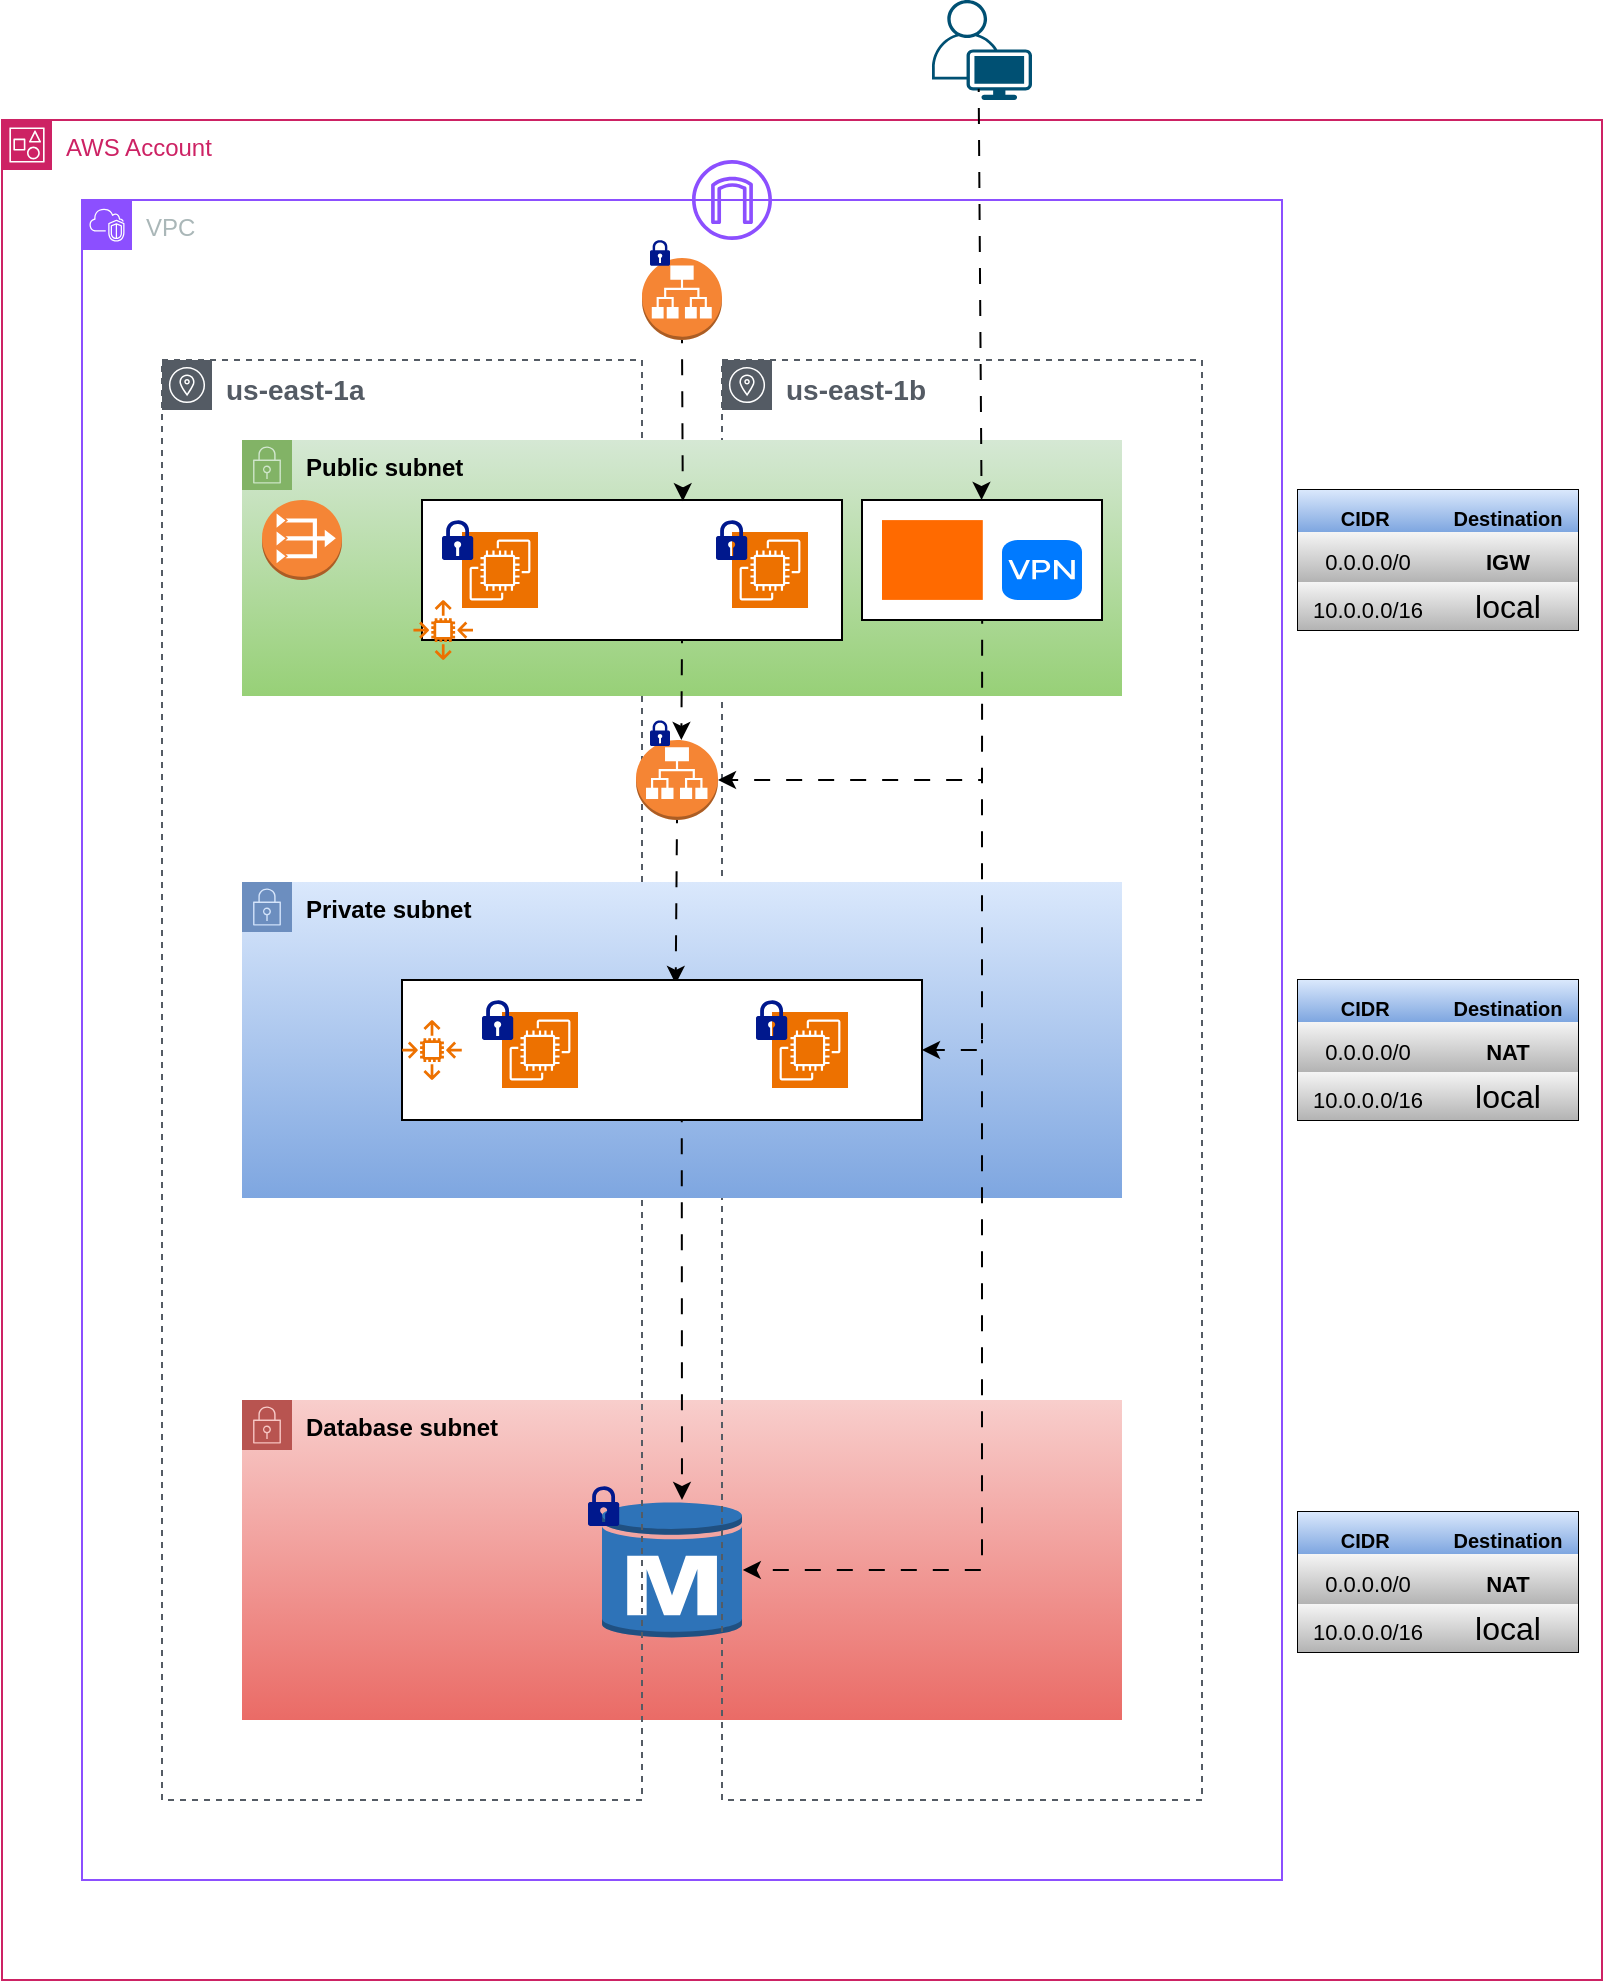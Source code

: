 <mxfile version="26.2.14">
  <diagram name="Page-1" id="yAu2oMyHcNAT5jJb0RLe">
    <mxGraphModel dx="1141" dy="561" grid="1" gridSize="10" guides="1" tooltips="1" connect="1" arrows="1" fold="1" page="1" pageScale="1" pageWidth="850" pageHeight="1100" math="0" shadow="0">
      <root>
        <mxCell id="0" />
        <mxCell id="1" parent="0" />
        <mxCell id="A0mZuVMPvnF6pKjkWfFB-35" value="&lt;b&gt;Database subnet&lt;/b&gt;" style="points=[[0,0],[0.25,0],[0.5,0],[0.75,0],[1,0],[1,0.25],[1,0.5],[1,0.75],[1,1],[0.75,1],[0.5,1],[0.25,1],[0,1],[0,0.75],[0,0.5],[0,0.25]];outlineConnect=0;gradientColor=#ea6b66;html=1;whiteSpace=wrap;fontSize=12;fontStyle=0;container=1;pointerEvents=0;collapsible=0;recursiveResize=0;shape=mxgraph.aws4.group;grIcon=mxgraph.aws4.group_security_group;grStroke=0;strokeColor=#b85450;fillColor=#f8cecc;verticalAlign=top;align=left;spacingLeft=30;dashed=0;" parent="1" vertex="1">
          <mxGeometry x="160" y="760" width="440" height="160" as="geometry" />
        </mxCell>
        <mxCell id="A0mZuVMPvnF6pKjkWfFB-65" value="" style="outlineConnect=0;dashed=0;verticalLabelPosition=bottom;verticalAlign=top;align=center;html=1;shape=mxgraph.aws3.rds_db_instance;fillColor=#2E73B8;gradientColor=none;" parent="A0mZuVMPvnF6pKjkWfFB-35" vertex="1">
          <mxGeometry x="180" y="50" width="70" height="70" as="geometry" />
        </mxCell>
        <mxCell id="A0mZuVMPvnF6pKjkWfFB-66" value="" style="sketch=0;aspect=fixed;pointerEvents=1;shadow=0;dashed=0;html=1;strokeColor=none;labelPosition=center;verticalLabelPosition=bottom;verticalAlign=top;align=center;fillColor=#00188D;shape=mxgraph.mscae.enterprise.lock" parent="A0mZuVMPvnF6pKjkWfFB-35" vertex="1">
          <mxGeometry x="173" y="43" width="15.6" height="20" as="geometry" />
        </mxCell>
        <mxCell id="A0mZuVMPvnF6pKjkWfFB-60" value="" style="points=[[0.35,0,0],[0.98,0.51,0],[1,0.71,0],[0.67,1,0],[0,0.795,0],[0,0.65,0]];verticalLabelPosition=bottom;sketch=0;html=1;verticalAlign=top;aspect=fixed;align=center;pointerEvents=1;shape=mxgraph.cisco19.user;fillColor=#005073;strokeColor=none;" parent="1" vertex="1">
          <mxGeometry x="505" y="60" width="50" height="50" as="geometry" />
        </mxCell>
        <mxCell id="Libep6h9BSfVqDet6Bez-1" value="AWS Account" style="points=[[0,0],[0.25,0],[0.5,0],[0.75,0],[1,0],[1,0.25],[1,0.5],[1,0.75],[1,1],[0.75,1],[0.5,1],[0.25,1],[0,1],[0,0.75],[0,0.5],[0,0.25]];outlineConnect=0;gradientColor=none;html=1;whiteSpace=wrap;fontSize=12;fontStyle=0;container=1;pointerEvents=0;collapsible=0;recursiveResize=0;shape=mxgraph.aws4.group;grIcon=mxgraph.aws4.group_account;strokeColor=#CD2264;fillColor=none;verticalAlign=top;align=left;spacingLeft=30;fontColor=#CD2264;dashed=0;" parent="1" vertex="1">
          <mxGeometry x="40" y="120" width="800" height="930" as="geometry" />
        </mxCell>
        <mxCell id="Libep6h9BSfVqDet6Bez-6" value="&lt;b&gt;&lt;font style=&quot;font-size: 14px;&quot;&gt;us-east-1a&lt;/font&gt;&lt;/b&gt;" style="sketch=0;outlineConnect=0;gradientColor=none;html=1;whiteSpace=wrap;fontSize=12;fontStyle=0;shape=mxgraph.aws4.group;grIcon=mxgraph.aws4.group_availability_zone;strokeColor=#545B64;fillColor=none;verticalAlign=top;align=left;spacingLeft=30;fontColor=#545B64;dashed=1;" parent="Libep6h9BSfVqDet6Bez-1" vertex="1">
          <mxGeometry x="80" y="120" width="240" height="720" as="geometry" />
        </mxCell>
        <mxCell id="Libep6h9BSfVqDet6Bez-2" value="VPC" style="points=[[0,0],[0.25,0],[0.5,0],[0.75,0],[1,0],[1,0.25],[1,0.5],[1,0.75],[1,1],[0.75,1],[0.5,1],[0.25,1],[0,1],[0,0.75],[0,0.5],[0,0.25]];outlineConnect=0;gradientColor=none;html=1;whiteSpace=wrap;fontSize=12;fontStyle=0;container=0;pointerEvents=0;collapsible=0;recursiveResize=0;shape=mxgraph.aws4.group;grIcon=mxgraph.aws4.group_vpc2;strokeColor=#8C4FFF;fillColor=none;verticalAlign=top;align=left;spacingLeft=30;fontColor=#AAB7B8;dashed=0;" parent="Libep6h9BSfVqDet6Bez-1" vertex="1">
          <mxGeometry x="40" y="40" width="600" height="840" as="geometry" />
        </mxCell>
        <mxCell id="Libep6h9BSfVqDet6Bez-8" value="&lt;font style=&quot;font-size: 14px;&quot;&gt;&lt;b&gt;us-east-1b&lt;/b&gt;&lt;/font&gt;" style="sketch=0;outlineConnect=0;gradientColor=none;html=1;whiteSpace=wrap;fontSize=12;fontStyle=0;shape=mxgraph.aws4.group;grIcon=mxgraph.aws4.group_availability_zone;strokeColor=#545B64;fillColor=none;verticalAlign=top;align=left;spacingLeft=30;fontColor=#545B64;dashed=1;" parent="Libep6h9BSfVqDet6Bez-1" vertex="1">
          <mxGeometry x="360" y="120" width="240" height="720" as="geometry" />
        </mxCell>
        <mxCell id="Libep6h9BSfVqDet6Bez-9" value="" style="sketch=0;outlineConnect=0;fontColor=#232F3E;gradientColor=none;fillColor=#8C4FFF;strokeColor=none;dashed=0;verticalLabelPosition=bottom;verticalAlign=top;align=center;html=1;fontSize=12;fontStyle=0;aspect=fixed;pointerEvents=1;shape=mxgraph.aws4.internet_gateway;" parent="Libep6h9BSfVqDet6Bez-1" vertex="1">
          <mxGeometry x="345" y="20" width="40" height="40" as="geometry" />
        </mxCell>
        <mxCell id="Libep6h9BSfVqDet6Bez-10" value="&lt;b&gt;Public subnet&lt;/b&gt;" style="points=[[0,0],[0.25,0],[0.5,0],[0.75,0],[1,0],[1,0.25],[1,0.5],[1,0.75],[1,1],[0.75,1],[0.5,1],[0.25,1],[0,1],[0,0.75],[0,0.5],[0,0.25]];outlineConnect=0;gradientColor=#97d077;html=1;whiteSpace=wrap;fontSize=12;fontStyle=0;container=1;pointerEvents=0;collapsible=0;recursiveResize=0;shape=mxgraph.aws4.group;grIcon=mxgraph.aws4.group_security_group;grStroke=0;strokeColor=#82b366;fillColor=#d5e8d4;verticalAlign=top;align=left;spacingLeft=30;dashed=0;shadow=0;" parent="Libep6h9BSfVqDet6Bez-1" vertex="1">
          <mxGeometry x="120" y="160" width="440" height="128" as="geometry" />
        </mxCell>
        <mxCell id="Libep6h9BSfVqDet6Bez-25" value="&lt;b&gt;Private subnet&lt;/b&gt;" style="points=[[0,0],[0.25,0],[0.5,0],[0.75,0],[1,0],[1,0.25],[1,0.5],[1,0.75],[1,1],[0.75,1],[0.5,1],[0.25,1],[0,1],[0,0.75],[0,0.5],[0,0.25]];outlineConnect=0;gradientColor=#7ea6e0;html=1;whiteSpace=wrap;fontSize=12;fontStyle=0;container=1;pointerEvents=0;collapsible=0;recursiveResize=0;shape=mxgraph.aws4.group;grIcon=mxgraph.aws4.group_security_group;grStroke=0;strokeColor=#6c8ebf;fillColor=#dae8fc;verticalAlign=top;align=left;spacingLeft=30;dashed=0;" parent="Libep6h9BSfVqDet6Bez-1" vertex="1">
          <mxGeometry x="120" y="381" width="440" height="158" as="geometry" />
        </mxCell>
        <mxCell id="A0mZuVMPvnF6pKjkWfFB-124" value="" style="endArrow=classic;html=1;rounded=0;exitX=0.5;exitY=1;exitDx=0;exitDy=0;exitPerimeter=0;flowAnimation=1;jumpSize=2;" parent="Libep6h9BSfVqDet6Bez-25" source="A0mZuVMPvnF6pKjkWfFB-63" edge="1">
          <mxGeometry width="50" height="50" relative="1" as="geometry">
            <mxPoint x="223.15" y="-31" as="sourcePoint" />
            <mxPoint x="216.842" y="51" as="targetPoint" />
          </mxGeometry>
        </mxCell>
        <mxCell id="A0mZuVMPvnF6pKjkWfFB-36" value="" style="rounded=0;whiteSpace=wrap;html=1;" parent="Libep6h9BSfVqDet6Bez-1" vertex="1">
          <mxGeometry x="430" y="190" width="120" height="60" as="geometry" />
        </mxCell>
        <mxCell id="A0mZuVMPvnF6pKjkWfFB-37" value="" style="html=1;strokeWidth=1;shadow=0;dashed=0;shape=mxgraph.ios7.misc.vpn;fillColor=#007AFF;strokeColor=none;buttonText=;strokeColor2=#222222;fontColor=#222222;fontSize=8;verticalLabelPosition=bottom;verticalAlign=top;align=center;sketch=0;" parent="Libep6h9BSfVqDet6Bez-1" vertex="1">
          <mxGeometry x="500" y="210" width="40" height="30" as="geometry" />
        </mxCell>
        <mxCell id="A0mZuVMPvnF6pKjkWfFB-38" value="" style="points=[];aspect=fixed;html=1;align=center;shadow=0;dashed=0;fillColor=#FF6A00;strokeColor=none;shape=mxgraph.alibaba_cloud.bastionhost;" parent="Libep6h9BSfVqDet6Bez-1" vertex="1">
          <mxGeometry x="440" y="200.05" width="50.4" height="39.9" as="geometry" />
        </mxCell>
        <mxCell id="A0mZuVMPvnF6pKjkWfFB-39" value="" style="shape=table;startSize=0;container=1;collapsible=0;childLayout=tableLayout;fontSize=16;" parent="Libep6h9BSfVqDet6Bez-1" vertex="1">
          <mxGeometry x="648" y="696" width="140" height="70" as="geometry" />
        </mxCell>
        <mxCell id="A0mZuVMPvnF6pKjkWfFB-40" value="" style="shape=tableRow;horizontal=0;startSize=0;swimlaneHead=0;swimlaneBody=0;strokeColor=inherit;top=0;left=0;bottom=0;right=0;collapsible=0;dropTarget=0;fillColor=none;points=[[0,0.5],[1,0.5]];portConstraint=eastwest;fontSize=16;" parent="A0mZuVMPvnF6pKjkWfFB-39" vertex="1">
          <mxGeometry width="140" height="21" as="geometry" />
        </mxCell>
        <mxCell id="A0mZuVMPvnF6pKjkWfFB-41" value="&lt;font style=&quot;font-size: 10px;&quot;&gt;&lt;b&gt;CIDR&amp;nbsp;&lt;/b&gt;&lt;/font&gt;" style="shape=partialRectangle;html=1;whiteSpace=wrap;connectable=0;strokeColor=#6c8ebf;overflow=hidden;fillColor=#dae8fc;top=0;left=0;bottom=0;right=0;pointerEvents=1;fontSize=16;gradientColor=#7ea6e0;" parent="A0mZuVMPvnF6pKjkWfFB-40" vertex="1">
          <mxGeometry width="70" height="21" as="geometry">
            <mxRectangle width="70" height="21" as="alternateBounds" />
          </mxGeometry>
        </mxCell>
        <mxCell id="A0mZuVMPvnF6pKjkWfFB-42" value="&lt;font style=&quot;font-size: 10px;&quot;&gt;&lt;b&gt;Destination&lt;/b&gt;&lt;/font&gt;" style="shape=partialRectangle;html=1;whiteSpace=wrap;connectable=0;strokeColor=#6c8ebf;overflow=hidden;fillColor=#dae8fc;top=0;left=0;bottom=0;right=0;pointerEvents=1;fontSize=16;gradientColor=#7ea6e0;" parent="A0mZuVMPvnF6pKjkWfFB-40" vertex="1">
          <mxGeometry x="70" width="70" height="21" as="geometry">
            <mxRectangle width="70" height="21" as="alternateBounds" />
          </mxGeometry>
        </mxCell>
        <mxCell id="A0mZuVMPvnF6pKjkWfFB-43" value="" style="shape=tableRow;horizontal=0;startSize=0;swimlaneHead=0;swimlaneBody=0;strokeColor=inherit;top=0;left=0;bottom=0;right=0;collapsible=0;dropTarget=0;fillColor=none;points=[[0,0.5],[1,0.5]];portConstraint=eastwest;fontSize=16;" parent="A0mZuVMPvnF6pKjkWfFB-39" vertex="1">
          <mxGeometry y="21" width="140" height="25" as="geometry" />
        </mxCell>
        <mxCell id="A0mZuVMPvnF6pKjkWfFB-44" value="&lt;font style=&quot;font-size: 11px;&quot;&gt;0.0.0.0/0&lt;/font&gt;" style="shape=partialRectangle;html=1;whiteSpace=wrap;connectable=0;strokeColor=#666666;overflow=hidden;fillColor=#f5f5f5;top=0;left=0;bottom=0;right=0;pointerEvents=1;fontSize=16;gradientColor=#b3b3b3;" parent="A0mZuVMPvnF6pKjkWfFB-43" vertex="1">
          <mxGeometry width="70" height="25" as="geometry">
            <mxRectangle width="70" height="25" as="alternateBounds" />
          </mxGeometry>
        </mxCell>
        <mxCell id="A0mZuVMPvnF6pKjkWfFB-45" value="&lt;font style=&quot;font-size: 11px;&quot;&gt;&lt;b&gt;NAT&lt;/b&gt;&lt;/font&gt;" style="shape=partialRectangle;html=1;whiteSpace=wrap;connectable=0;strokeColor=#666666;overflow=hidden;fillColor=#f5f5f5;top=0;left=0;bottom=0;right=0;pointerEvents=1;fontSize=16;gradientColor=#b3b3b3;" parent="A0mZuVMPvnF6pKjkWfFB-43" vertex="1">
          <mxGeometry x="70" width="70" height="25" as="geometry">
            <mxRectangle width="70" height="25" as="alternateBounds" />
          </mxGeometry>
        </mxCell>
        <mxCell id="A0mZuVMPvnF6pKjkWfFB-46" value="" style="shape=tableRow;horizontal=0;startSize=0;swimlaneHead=0;swimlaneBody=0;strokeColor=inherit;top=0;left=0;bottom=0;right=0;collapsible=0;dropTarget=0;fillColor=none;points=[[0,0.5],[1,0.5]];portConstraint=eastwest;fontSize=16;" parent="A0mZuVMPvnF6pKjkWfFB-39" vertex="1">
          <mxGeometry y="46" width="140" height="24" as="geometry" />
        </mxCell>
        <mxCell id="A0mZuVMPvnF6pKjkWfFB-47" value="&lt;font style=&quot;font-size: 11px;&quot;&gt;&lt;font style=&quot;&quot;&gt;10.0.0.0&lt;/font&gt;/16&lt;/font&gt;" style="shape=partialRectangle;html=1;whiteSpace=wrap;connectable=0;strokeColor=#666666;overflow=hidden;fillColor=#f5f5f5;top=0;left=0;bottom=0;right=0;pointerEvents=1;fontSize=16;gradientColor=#b3b3b3;" parent="A0mZuVMPvnF6pKjkWfFB-46" vertex="1">
          <mxGeometry width="70" height="24" as="geometry">
            <mxRectangle width="70" height="24" as="alternateBounds" />
          </mxGeometry>
        </mxCell>
        <mxCell id="A0mZuVMPvnF6pKjkWfFB-48" value="local&lt;span style=&quot;color: rgba(0, 0, 0, 0); font-family: monospace; font-size: 0px; text-align: start; text-wrap-mode: nowrap;&quot;&gt;%3CmxGraphModel%3E%3Croot%3E%3CmxCell%20id%3D%220%22%2F%3E%3CmxCell%20id%3D%221%22%20parent%3D%220%22%2F%3E%3CmxCell%20id%3D%222%22%20value%3D%22%22%20style%3D%22shape%3Dtable%3BstartSize%3D0%3Bcontainer%3D1%3Bcollapsible%3D0%3BchildLayout%3DtableLayout%3BfontSize%3D16%3B%22%20vertex%3D%221%22%20parent%3D%221%22%3E%3CmxGeometry%20x%3D%22700%22%20y%3D%22270%22%20width%3D%22130%22%20height%3D%2270%22%20as%3D%22geometry%22%2F%3E%3C%2FmxCell%3E%3CmxCell%20id%3D%223%22%20value%3D%22%22%20style%3D%22shape%3DtableRow%3Bhorizontal%3D0%3BstartSize%3D0%3BswimlaneHead%3D0%3BswimlaneBody%3D0%3BstrokeColor%3Dinherit%3Btop%3D0%3Bleft%3D0%3Bbottom%3D0%3Bright%3D0%3Bcollapsible%3D0%3BdropTarget%3D0%3BfillColor%3Dnone%3Bpoints%3D%5B%5B0%2C0.5%5D%2C%5B1%2C0.5%5D%5D%3BportConstraint%3Deastwest%3BfontSize%3D16%3B%22%20vertex%3D%221%22%20parent%3D%222%22%3E%3CmxGeometry%20width%3D%22130%22%20height%3D%2221%22%20as%3D%22geometry%22%2F%3E%3C%2FmxCell%3E%3CmxCell%20id%3D%224%22%20value%3D%22%26lt%3Bfont%20style%3D%26quot%3Bfont-size%3A%2010px%3B%26quot%3B%26gt%3B%26lt%3Bb%26gt%3BCIDR%26amp%3Bnbsp%3B%26lt%3B%2Fb%26gt%3B%26lt%3B%2Ffont%26gt%3B%22%20style%3D%22shape%3DpartialRectangle%3Bhtml%3D1%3BwhiteSpace%3Dwrap%3Bconnectable%3D0%3BstrokeColor%3D%236c8ebf%3Boverflow%3Dhidden%3BfillColor%3D%23dae8fc%3Btop%3D0%3Bleft%3D0%3Bbottom%3D0%3Bright%3D0%3BpointerEvents%3D1%3BfontSize%3D16%3BgradientColor%3D%237ea6e0%3B%22%20vertex%3D%221%22%20parent%3D%223%22%3E%3CmxGeometry%20width%3D%2260%22%20height%3D%2221%22%20as%3D%22geometry%22%3E%3CmxRectangle%20width%3D%2260%22%20height%3D%2221%22%20as%3D%22alternateBounds%22%2F%3E%3C%2FmxGeometry%3E%3C%2FmxCell%3E%3CmxCell%20id%3D%225%22%20value%3D%22%26lt%3Bfont%20style%3D%26quot%3Bfont-size%3A%2010px%3B%26quot%3B%26gt%3B%26lt%3Bb%26gt%3BDestination%26lt%3B%2Fb%26gt%3B%26lt%3B%2Ffont%26gt%3B%22%20style%3D%22shape%3DpartialRectangle%3Bhtml%3D1%3BwhiteSpace%3Dwrap%3Bconnectable%3D0%3BstrokeColor%3D%236c8ebf%3Boverflow%3Dhidden%3BfillColor%3D%23dae8fc%3Btop%3D0%3Bleft%3D0%3Bbottom%3D0%3Bright%3D0%3BpointerEvents%3D1%3BfontSize%3D16%3BgradientColor%3D%237ea6e0%3B%22%20vertex%3D%221%22%20parent%3D%223%22%3E%3CmxGeometry%20x%3D%2260%22%20width%3D%2270%22%20height%3D%2221%22%20as%3D%22geometry%22%3E%3CmxRectangle%20width%3D%2270%22%20height%3D%2221%22%20as%3D%22alternateBounds%22%2F%3E%3C%2FmxGeometry%3E%3C%2FmxCell%3E%3CmxCell%20id%3D%226%22%20value%3D%22%22%20style%3D%22shape%3DtableRow%3Bhorizontal%3D0%3BstartSize%3D0%3BswimlaneHead%3D0%3BswimlaneBody%3D0%3BstrokeColor%3Dinherit%3Btop%3D0%3Bleft%3D0%3Bbottom%3D0%3Bright%3D0%3Bcollapsible%3D0%3BdropTarget%3D0%3BfillColor%3Dnone%3Bpoints%3D%5B%5B0%2C0.5%5D%2C%5B1%2C0.5%5D%5D%3BportConstraint%3Deastwest%3BfontSize%3D16%3B%22%20vertex%3D%221%22%20parent%3D%222%22%3E%3CmxGeometry%20y%3D%2221%22%20width%3D%22130%22%20height%3D%2225%22%20as%3D%22geometry%22%2F%3E%3C%2FmxCell%3E%3CmxCell%20id%3D%227%22%20value%3D%22%22%20style%3D%22shape%3DpartialRectangle%3Bhtml%3D1%3BwhiteSpace%3Dwrap%3Bconnectable%3D0%3BstrokeColor%3Dinherit%3Boverflow%3Dhidden%3BfillColor%3Dnone%3Btop%3D0%3Bleft%3D0%3Bbottom%3D0%3Bright%3D0%3BpointerEvents%3D1%3BfontSize%3D16%3B%22%20vertex%3D%221%22%20parent%3D%226%22%3E%3CmxGeometry%20width%3D%2260%22%20height%3D%2225%22%20as%3D%22geometry%22%3E%3CmxRectangle%20width%3D%2260%22%20height%3D%2225%22%20as%3D%22alternateBounds%22%2F%3E%3C%2FmxGeometry%3E%3C%2FmxCell%3E%3CmxCell%20id%3D%228%22%20value%3D%22%22%20style%3D%22shape%3DpartialRectangle%3Bhtml%3D1%3BwhiteSpace%3Dwrap%3Bconnectable%3D0%3BstrokeColor%3Dinherit%3Boverflow%3Dhidden%3BfillColor%3Dnone%3Btop%3D0%3Bleft%3D0%3Bbottom%3D0%3Bright%3D0%3BpointerEvents%3D1%3BfontSize%3D16%3B%22%20vertex%3D%221%22%20parent%3D%226%22%3E%3CmxGeometry%20x%3D%2260%22%20width%3D%2270%22%20height%3D%2225%22%20as%3D%22geometry%22%3E%3CmxRectangle%20width%3D%2270%22%20height%3D%2225%22%20as%3D%22alternateBounds%22%2F%3E%3C%2FmxGeometry%3E%3C%2FmxCell%3E%3CmxCell%20id%3D%229%22%20value%3D%22%22%20style%3D%22shape%3DtableRow%3Bhorizontal%3D0%3BstartSize%3D0%3BswimlaneHead%3D0%3BswimlaneBody%3D0%3BstrokeColor%3Dinherit%3Btop%3D0%3Bleft%3D0%3Bbottom%3D0%3Bright%3D0%3Bcollapsible%3D0%3BdropTarget%3D0%3BfillColor%3Dnone%3Bpoints%3D%5B%5B0%2C0.5%5D%2C%5B1%2C0.5%5D%5D%3BportConstraint%3Deastwest%3BfontSize%3D16%3B%22%20vertex%3D%221%22%20parent%3D%222%22%3E%3CmxGeometry%20y%3D%2246%22%20width%3D%22130%22%20height%3D%2224%22%20as%3D%22geometry%22%2F%3E%3C%2FmxCell%3E%3CmxCell%20id%3D%2210%22%20value%3D%22%22%20style%3D%22shape%3DpartialRectangle%3Bhtml%3D1%3BwhiteSpace%3Dwrap%3Bconnectable%3D0%3BstrokeColor%3Dinherit%3Boverflow%3Dhidden%3BfillColor%3Dnone%3Btop%3D0%3Bleft%3D0%3Bbottom%3D0%3Bright%3D0%3BpointerEvents%3D1%3BfontSize%3D16%3B%22%20vertex%3D%221%22%20parent%3D%229%22%3E%3CmxGeometry%20width%3D%2260%22%20height%3D%2224%22%20as%3D%22geometry%22%3E%3CmxRectangle%20width%3D%2260%22%20height%3D%2224%22%20as%3D%22alternateBounds%22%2F%3E%3C%2FmxGeometry%3E%3C%2FmxCell%3E%3CmxCell%20id%3D%2211%22%20value%3D%22%22%20style%3D%22shape%3DpartialRectangle%3Bhtml%3D1%3BwhiteSpace%3Dwrap%3Bconnectable%3D0%3BstrokeColor%3Dinherit%3Boverflow%3Dhidden%3BfillColor%3Dnone%3Btop%3D0%3Bleft%3D0%3Bbottom%3D0%3Bright%3D0%3BpointerEvents%3D1%3BfontSize%3D16%3B%22%20vertex%3D%221%22%20parent%3D%229%22%3E%3CmxGeometry%20x%3D%2260%22%20width%3D%2270%22%20height%3D%2224%22%20as%3D%22geometry%22%3E%3CmxRectangle%20width%3D%2270%22%20height%3D%2224%22%20as%3D%22alternateBounds%22%2F%3E%3C%2FmxGeometry%3E%3C%2FmxCell%3E%3C%2Froot%3E%3C%2FmxGraphModel%3E&lt;/span&gt;" style="shape=partialRectangle;html=1;whiteSpace=wrap;connectable=0;strokeColor=#666666;overflow=hidden;fillColor=#f5f5f5;top=0;left=0;bottom=0;right=0;pointerEvents=1;fontSize=16;gradientColor=#b3b3b3;" parent="A0mZuVMPvnF6pKjkWfFB-46" vertex="1">
          <mxGeometry x="70" width="70" height="24" as="geometry">
            <mxRectangle width="70" height="24" as="alternateBounds" />
          </mxGeometry>
        </mxCell>
        <mxCell id="A0mZuVMPvnF6pKjkWfFB-1" value="" style="shape=table;startSize=0;container=1;collapsible=0;childLayout=tableLayout;fontSize=16;" parent="Libep6h9BSfVqDet6Bez-1" vertex="1">
          <mxGeometry x="648" y="430" width="140" height="70" as="geometry" />
        </mxCell>
        <mxCell id="A0mZuVMPvnF6pKjkWfFB-2" value="" style="shape=tableRow;horizontal=0;startSize=0;swimlaneHead=0;swimlaneBody=0;strokeColor=inherit;top=0;left=0;bottom=0;right=0;collapsible=0;dropTarget=0;fillColor=none;points=[[0,0.5],[1,0.5]];portConstraint=eastwest;fontSize=16;" parent="A0mZuVMPvnF6pKjkWfFB-1" vertex="1">
          <mxGeometry width="140" height="21" as="geometry" />
        </mxCell>
        <mxCell id="A0mZuVMPvnF6pKjkWfFB-3" value="&lt;font style=&quot;font-size: 10px;&quot;&gt;&lt;b&gt;CIDR&amp;nbsp;&lt;/b&gt;&lt;/font&gt;" style="shape=partialRectangle;html=1;whiteSpace=wrap;connectable=0;strokeColor=#6c8ebf;overflow=hidden;fillColor=#dae8fc;top=0;left=0;bottom=0;right=0;pointerEvents=1;fontSize=16;gradientColor=#7ea6e0;" parent="A0mZuVMPvnF6pKjkWfFB-2" vertex="1">
          <mxGeometry width="70" height="21" as="geometry">
            <mxRectangle width="70" height="21" as="alternateBounds" />
          </mxGeometry>
        </mxCell>
        <mxCell id="A0mZuVMPvnF6pKjkWfFB-4" value="&lt;font style=&quot;font-size: 10px;&quot;&gt;&lt;b&gt;Destination&lt;/b&gt;&lt;/font&gt;" style="shape=partialRectangle;html=1;whiteSpace=wrap;connectable=0;strokeColor=#6c8ebf;overflow=hidden;fillColor=#dae8fc;top=0;left=0;bottom=0;right=0;pointerEvents=1;fontSize=16;gradientColor=#7ea6e0;" parent="A0mZuVMPvnF6pKjkWfFB-2" vertex="1">
          <mxGeometry x="70" width="70" height="21" as="geometry">
            <mxRectangle width="70" height="21" as="alternateBounds" />
          </mxGeometry>
        </mxCell>
        <mxCell id="A0mZuVMPvnF6pKjkWfFB-6" value="" style="shape=tableRow;horizontal=0;startSize=0;swimlaneHead=0;swimlaneBody=0;strokeColor=inherit;top=0;left=0;bottom=0;right=0;collapsible=0;dropTarget=0;fillColor=none;points=[[0,0.5],[1,0.5]];portConstraint=eastwest;fontSize=16;" parent="A0mZuVMPvnF6pKjkWfFB-1" vertex="1">
          <mxGeometry y="21" width="140" height="25" as="geometry" />
        </mxCell>
        <mxCell id="A0mZuVMPvnF6pKjkWfFB-7" value="&lt;font style=&quot;font-size: 11px;&quot;&gt;0.0.0.0/0&lt;/font&gt;" style="shape=partialRectangle;html=1;whiteSpace=wrap;connectable=0;strokeColor=#666666;overflow=hidden;fillColor=#f5f5f5;top=0;left=0;bottom=0;right=0;pointerEvents=1;fontSize=16;gradientColor=#b3b3b3;" parent="A0mZuVMPvnF6pKjkWfFB-6" vertex="1">
          <mxGeometry width="70" height="25" as="geometry">
            <mxRectangle width="70" height="25" as="alternateBounds" />
          </mxGeometry>
        </mxCell>
        <mxCell id="A0mZuVMPvnF6pKjkWfFB-8" value="&lt;font style=&quot;font-size: 11px;&quot;&gt;&lt;b&gt;NAT&lt;/b&gt;&lt;/font&gt;" style="shape=partialRectangle;html=1;whiteSpace=wrap;connectable=0;strokeColor=#666666;overflow=hidden;fillColor=#f5f5f5;top=0;left=0;bottom=0;right=0;pointerEvents=1;fontSize=16;gradientColor=#b3b3b3;" parent="A0mZuVMPvnF6pKjkWfFB-6" vertex="1">
          <mxGeometry x="70" width="70" height="25" as="geometry">
            <mxRectangle width="70" height="25" as="alternateBounds" />
          </mxGeometry>
        </mxCell>
        <mxCell id="A0mZuVMPvnF6pKjkWfFB-10" value="" style="shape=tableRow;horizontal=0;startSize=0;swimlaneHead=0;swimlaneBody=0;strokeColor=inherit;top=0;left=0;bottom=0;right=0;collapsible=0;dropTarget=0;fillColor=none;points=[[0,0.5],[1,0.5]];portConstraint=eastwest;fontSize=16;" parent="A0mZuVMPvnF6pKjkWfFB-1" vertex="1">
          <mxGeometry y="46" width="140" height="24" as="geometry" />
        </mxCell>
        <mxCell id="A0mZuVMPvnF6pKjkWfFB-11" value="&lt;font style=&quot;font-size: 11px;&quot;&gt;&lt;font style=&quot;&quot;&gt;10.0.0.0&lt;/font&gt;/16&lt;/font&gt;" style="shape=partialRectangle;html=1;whiteSpace=wrap;connectable=0;strokeColor=#666666;overflow=hidden;fillColor=#f5f5f5;top=0;left=0;bottom=0;right=0;pointerEvents=1;fontSize=16;gradientColor=#b3b3b3;" parent="A0mZuVMPvnF6pKjkWfFB-10" vertex="1">
          <mxGeometry width="70" height="24" as="geometry">
            <mxRectangle width="70" height="24" as="alternateBounds" />
          </mxGeometry>
        </mxCell>
        <mxCell id="A0mZuVMPvnF6pKjkWfFB-12" value="local&lt;span style=&quot;color: rgba(0, 0, 0, 0); font-family: monospace; font-size: 0px; text-align: start; text-wrap-mode: nowrap;&quot;&gt;%3CmxGraphModel%3E%3Croot%3E%3CmxCell%20id%3D%220%22%2F%3E%3CmxCell%20id%3D%221%22%20parent%3D%220%22%2F%3E%3CmxCell%20id%3D%222%22%20value%3D%22%22%20style%3D%22shape%3Dtable%3BstartSize%3D0%3Bcontainer%3D1%3Bcollapsible%3D0%3BchildLayout%3DtableLayout%3BfontSize%3D16%3B%22%20vertex%3D%221%22%20parent%3D%221%22%3E%3CmxGeometry%20x%3D%22700%22%20y%3D%22270%22%20width%3D%22130%22%20height%3D%2270%22%20as%3D%22geometry%22%2F%3E%3C%2FmxCell%3E%3CmxCell%20id%3D%223%22%20value%3D%22%22%20style%3D%22shape%3DtableRow%3Bhorizontal%3D0%3BstartSize%3D0%3BswimlaneHead%3D0%3BswimlaneBody%3D0%3BstrokeColor%3Dinherit%3Btop%3D0%3Bleft%3D0%3Bbottom%3D0%3Bright%3D0%3Bcollapsible%3D0%3BdropTarget%3D0%3BfillColor%3Dnone%3Bpoints%3D%5B%5B0%2C0.5%5D%2C%5B1%2C0.5%5D%5D%3BportConstraint%3Deastwest%3BfontSize%3D16%3B%22%20vertex%3D%221%22%20parent%3D%222%22%3E%3CmxGeometry%20width%3D%22130%22%20height%3D%2221%22%20as%3D%22geometry%22%2F%3E%3C%2FmxCell%3E%3CmxCell%20id%3D%224%22%20value%3D%22%26lt%3Bfont%20style%3D%26quot%3Bfont-size%3A%2010px%3B%26quot%3B%26gt%3B%26lt%3Bb%26gt%3BCIDR%26amp%3Bnbsp%3B%26lt%3B%2Fb%26gt%3B%26lt%3B%2Ffont%26gt%3B%22%20style%3D%22shape%3DpartialRectangle%3Bhtml%3D1%3BwhiteSpace%3Dwrap%3Bconnectable%3D0%3BstrokeColor%3D%236c8ebf%3Boverflow%3Dhidden%3BfillColor%3D%23dae8fc%3Btop%3D0%3Bleft%3D0%3Bbottom%3D0%3Bright%3D0%3BpointerEvents%3D1%3BfontSize%3D16%3BgradientColor%3D%237ea6e0%3B%22%20vertex%3D%221%22%20parent%3D%223%22%3E%3CmxGeometry%20width%3D%2260%22%20height%3D%2221%22%20as%3D%22geometry%22%3E%3CmxRectangle%20width%3D%2260%22%20height%3D%2221%22%20as%3D%22alternateBounds%22%2F%3E%3C%2FmxGeometry%3E%3C%2FmxCell%3E%3CmxCell%20id%3D%225%22%20value%3D%22%26lt%3Bfont%20style%3D%26quot%3Bfont-size%3A%2010px%3B%26quot%3B%26gt%3B%26lt%3Bb%26gt%3BDestination%26lt%3B%2Fb%26gt%3B%26lt%3B%2Ffont%26gt%3B%22%20style%3D%22shape%3DpartialRectangle%3Bhtml%3D1%3BwhiteSpace%3Dwrap%3Bconnectable%3D0%3BstrokeColor%3D%236c8ebf%3Boverflow%3Dhidden%3BfillColor%3D%23dae8fc%3Btop%3D0%3Bleft%3D0%3Bbottom%3D0%3Bright%3D0%3BpointerEvents%3D1%3BfontSize%3D16%3BgradientColor%3D%237ea6e0%3B%22%20vertex%3D%221%22%20parent%3D%223%22%3E%3CmxGeometry%20x%3D%2260%22%20width%3D%2270%22%20height%3D%2221%22%20as%3D%22geometry%22%3E%3CmxRectangle%20width%3D%2270%22%20height%3D%2221%22%20as%3D%22alternateBounds%22%2F%3E%3C%2FmxGeometry%3E%3C%2FmxCell%3E%3CmxCell%20id%3D%226%22%20value%3D%22%22%20style%3D%22shape%3DtableRow%3Bhorizontal%3D0%3BstartSize%3D0%3BswimlaneHead%3D0%3BswimlaneBody%3D0%3BstrokeColor%3Dinherit%3Btop%3D0%3Bleft%3D0%3Bbottom%3D0%3Bright%3D0%3Bcollapsible%3D0%3BdropTarget%3D0%3BfillColor%3Dnone%3Bpoints%3D%5B%5B0%2C0.5%5D%2C%5B1%2C0.5%5D%5D%3BportConstraint%3Deastwest%3BfontSize%3D16%3B%22%20vertex%3D%221%22%20parent%3D%222%22%3E%3CmxGeometry%20y%3D%2221%22%20width%3D%22130%22%20height%3D%2225%22%20as%3D%22geometry%22%2F%3E%3C%2FmxCell%3E%3CmxCell%20id%3D%227%22%20value%3D%22%22%20style%3D%22shape%3DpartialRectangle%3Bhtml%3D1%3BwhiteSpace%3Dwrap%3Bconnectable%3D0%3BstrokeColor%3Dinherit%3Boverflow%3Dhidden%3BfillColor%3Dnone%3Btop%3D0%3Bleft%3D0%3Bbottom%3D0%3Bright%3D0%3BpointerEvents%3D1%3BfontSize%3D16%3B%22%20vertex%3D%221%22%20parent%3D%226%22%3E%3CmxGeometry%20width%3D%2260%22%20height%3D%2225%22%20as%3D%22geometry%22%3E%3CmxRectangle%20width%3D%2260%22%20height%3D%2225%22%20as%3D%22alternateBounds%22%2F%3E%3C%2FmxGeometry%3E%3C%2FmxCell%3E%3CmxCell%20id%3D%228%22%20value%3D%22%22%20style%3D%22shape%3DpartialRectangle%3Bhtml%3D1%3BwhiteSpace%3Dwrap%3Bconnectable%3D0%3BstrokeColor%3Dinherit%3Boverflow%3Dhidden%3BfillColor%3Dnone%3Btop%3D0%3Bleft%3D0%3Bbottom%3D0%3Bright%3D0%3BpointerEvents%3D1%3BfontSize%3D16%3B%22%20vertex%3D%221%22%20parent%3D%226%22%3E%3CmxGeometry%20x%3D%2260%22%20width%3D%2270%22%20height%3D%2225%22%20as%3D%22geometry%22%3E%3CmxRectangle%20width%3D%2270%22%20height%3D%2225%22%20as%3D%22alternateBounds%22%2F%3E%3C%2FmxGeometry%3E%3C%2FmxCell%3E%3CmxCell%20id%3D%229%22%20value%3D%22%22%20style%3D%22shape%3DtableRow%3Bhorizontal%3D0%3BstartSize%3D0%3BswimlaneHead%3D0%3BswimlaneBody%3D0%3BstrokeColor%3Dinherit%3Btop%3D0%3Bleft%3D0%3Bbottom%3D0%3Bright%3D0%3Bcollapsible%3D0%3BdropTarget%3D0%3BfillColor%3Dnone%3Bpoints%3D%5B%5B0%2C0.5%5D%2C%5B1%2C0.5%5D%5D%3BportConstraint%3Deastwest%3BfontSize%3D16%3B%22%20vertex%3D%221%22%20parent%3D%222%22%3E%3CmxGeometry%20y%3D%2246%22%20width%3D%22130%22%20height%3D%2224%22%20as%3D%22geometry%22%2F%3E%3C%2FmxCell%3E%3CmxCell%20id%3D%2210%22%20value%3D%22%22%20style%3D%22shape%3DpartialRectangle%3Bhtml%3D1%3BwhiteSpace%3Dwrap%3Bconnectable%3D0%3BstrokeColor%3Dinherit%3Boverflow%3Dhidden%3BfillColor%3Dnone%3Btop%3D0%3Bleft%3D0%3Bbottom%3D0%3Bright%3D0%3BpointerEvents%3D1%3BfontSize%3D16%3B%22%20vertex%3D%221%22%20parent%3D%229%22%3E%3CmxGeometry%20width%3D%2260%22%20height%3D%2224%22%20as%3D%22geometry%22%3E%3CmxRectangle%20width%3D%2260%22%20height%3D%2224%22%20as%3D%22alternateBounds%22%2F%3E%3C%2FmxGeometry%3E%3C%2FmxCell%3E%3CmxCell%20id%3D%2211%22%20value%3D%22%22%20style%3D%22shape%3DpartialRectangle%3Bhtml%3D1%3BwhiteSpace%3Dwrap%3Bconnectable%3D0%3BstrokeColor%3Dinherit%3Boverflow%3Dhidden%3BfillColor%3Dnone%3Btop%3D0%3Bleft%3D0%3Bbottom%3D0%3Bright%3D0%3BpointerEvents%3D1%3BfontSize%3D16%3B%22%20vertex%3D%221%22%20parent%3D%229%22%3E%3CmxGeometry%20x%3D%2260%22%20width%3D%2270%22%20height%3D%2224%22%20as%3D%22geometry%22%3E%3CmxRectangle%20width%3D%2270%22%20height%3D%2224%22%20as%3D%22alternateBounds%22%2F%3E%3C%2FmxGeometry%3E%3C%2FmxCell%3E%3C%2Froot%3E%3C%2FmxGraphModel%3E&lt;/span&gt;" style="shape=partialRectangle;html=1;whiteSpace=wrap;connectable=0;strokeColor=#666666;overflow=hidden;fillColor=#f5f5f5;top=0;left=0;bottom=0;right=0;pointerEvents=1;fontSize=16;gradientColor=#b3b3b3;" parent="A0mZuVMPvnF6pKjkWfFB-10" vertex="1">
          <mxGeometry x="70" width="70" height="24" as="geometry">
            <mxRectangle width="70" height="24" as="alternateBounds" />
          </mxGeometry>
        </mxCell>
        <mxCell id="A0mZuVMPvnF6pKjkWfFB-50" value="" style="shape=table;startSize=0;container=1;collapsible=0;childLayout=tableLayout;fontSize=16;" parent="Libep6h9BSfVqDet6Bez-1" vertex="1">
          <mxGeometry x="648" y="185" width="140" height="70" as="geometry" />
        </mxCell>
        <mxCell id="A0mZuVMPvnF6pKjkWfFB-51" value="" style="shape=tableRow;horizontal=0;startSize=0;swimlaneHead=0;swimlaneBody=0;strokeColor=inherit;top=0;left=0;bottom=0;right=0;collapsible=0;dropTarget=0;fillColor=none;points=[[0,0.5],[1,0.5]];portConstraint=eastwest;fontSize=16;" parent="A0mZuVMPvnF6pKjkWfFB-50" vertex="1">
          <mxGeometry width="140" height="21" as="geometry" />
        </mxCell>
        <mxCell id="A0mZuVMPvnF6pKjkWfFB-52" value="&lt;font style=&quot;font-size: 10px;&quot;&gt;&lt;b&gt;CIDR&amp;nbsp;&lt;/b&gt;&lt;/font&gt;" style="shape=partialRectangle;html=1;whiteSpace=wrap;connectable=0;strokeColor=#6c8ebf;overflow=hidden;fillColor=#dae8fc;top=0;left=0;bottom=0;right=0;pointerEvents=1;fontSize=16;gradientColor=#7ea6e0;" parent="A0mZuVMPvnF6pKjkWfFB-51" vertex="1">
          <mxGeometry width="70" height="21" as="geometry">
            <mxRectangle width="70" height="21" as="alternateBounds" />
          </mxGeometry>
        </mxCell>
        <mxCell id="A0mZuVMPvnF6pKjkWfFB-53" value="&lt;font style=&quot;font-size: 10px;&quot;&gt;&lt;b&gt;Destination&lt;/b&gt;&lt;/font&gt;" style="shape=partialRectangle;html=1;whiteSpace=wrap;connectable=0;strokeColor=#6c8ebf;overflow=hidden;fillColor=#dae8fc;top=0;left=0;bottom=0;right=0;pointerEvents=1;fontSize=16;gradientColor=#7ea6e0;" parent="A0mZuVMPvnF6pKjkWfFB-51" vertex="1">
          <mxGeometry x="70" width="70" height="21" as="geometry">
            <mxRectangle width="70" height="21" as="alternateBounds" />
          </mxGeometry>
        </mxCell>
        <mxCell id="A0mZuVMPvnF6pKjkWfFB-54" value="" style="shape=tableRow;horizontal=0;startSize=0;swimlaneHead=0;swimlaneBody=0;strokeColor=inherit;top=0;left=0;bottom=0;right=0;collapsible=0;dropTarget=0;fillColor=none;points=[[0,0.5],[1,0.5]];portConstraint=eastwest;fontSize=16;" parent="A0mZuVMPvnF6pKjkWfFB-50" vertex="1">
          <mxGeometry y="21" width="140" height="25" as="geometry" />
        </mxCell>
        <mxCell id="A0mZuVMPvnF6pKjkWfFB-55" value="&lt;font style=&quot;font-size: 11px;&quot;&gt;0.0.0.0/0&lt;/font&gt;" style="shape=partialRectangle;html=1;whiteSpace=wrap;connectable=0;strokeColor=#666666;overflow=hidden;fillColor=#f5f5f5;top=0;left=0;bottom=0;right=0;pointerEvents=1;fontSize=16;gradientColor=#b3b3b3;" parent="A0mZuVMPvnF6pKjkWfFB-54" vertex="1">
          <mxGeometry width="70" height="25" as="geometry">
            <mxRectangle width="70" height="25" as="alternateBounds" />
          </mxGeometry>
        </mxCell>
        <mxCell id="A0mZuVMPvnF6pKjkWfFB-56" value="&lt;font style=&quot;font-size: 11px;&quot;&gt;&lt;b&gt;IGW&lt;/b&gt;&lt;/font&gt;" style="shape=partialRectangle;html=1;whiteSpace=wrap;connectable=0;strokeColor=#666666;overflow=hidden;fillColor=#f5f5f5;top=0;left=0;bottom=0;right=0;pointerEvents=1;fontSize=16;gradientColor=#b3b3b3;" parent="A0mZuVMPvnF6pKjkWfFB-54" vertex="1">
          <mxGeometry x="70" width="70" height="25" as="geometry">
            <mxRectangle width="70" height="25" as="alternateBounds" />
          </mxGeometry>
        </mxCell>
        <mxCell id="A0mZuVMPvnF6pKjkWfFB-57" value="" style="shape=tableRow;horizontal=0;startSize=0;swimlaneHead=0;swimlaneBody=0;strokeColor=inherit;top=0;left=0;bottom=0;right=0;collapsible=0;dropTarget=0;fillColor=none;points=[[0,0.5],[1,0.5]];portConstraint=eastwest;fontSize=16;" parent="A0mZuVMPvnF6pKjkWfFB-50" vertex="1">
          <mxGeometry y="46" width="140" height="24" as="geometry" />
        </mxCell>
        <mxCell id="A0mZuVMPvnF6pKjkWfFB-58" value="&lt;font style=&quot;font-size: 11px;&quot;&gt;&lt;font style=&quot;&quot;&gt;10.0.0.0&lt;/font&gt;/16&lt;/font&gt;" style="shape=partialRectangle;html=1;whiteSpace=wrap;connectable=0;strokeColor=#666666;overflow=hidden;fillColor=#f5f5f5;top=0;left=0;bottom=0;right=0;pointerEvents=1;fontSize=16;gradientColor=#b3b3b3;" parent="A0mZuVMPvnF6pKjkWfFB-57" vertex="1">
          <mxGeometry width="70" height="24" as="geometry">
            <mxRectangle width="70" height="24" as="alternateBounds" />
          </mxGeometry>
        </mxCell>
        <mxCell id="A0mZuVMPvnF6pKjkWfFB-59" value="local&lt;span style=&quot;color: rgba(0, 0, 0, 0); font-family: monospace; font-size: 0px; text-align: start; text-wrap-mode: nowrap;&quot;&gt;%3CmxGraphModel%3E%3Croot%3E%3CmxCell%20id%3D%220%22%2F%3E%3CmxCell%20id%3D%221%22%20parent%3D%220%22%2F%3E%3CmxCell%20id%3D%222%22%20value%3D%22%22%20style%3D%22shape%3Dtable%3BstartSize%3D0%3Bcontainer%3D1%3Bcollapsible%3D0%3BchildLayout%3DtableLayout%3BfontSize%3D16%3B%22%20vertex%3D%221%22%20parent%3D%221%22%3E%3CmxGeometry%20x%3D%22700%22%20y%3D%22270%22%20width%3D%22130%22%20height%3D%2270%22%20as%3D%22geometry%22%2F%3E%3C%2FmxCell%3E%3CmxCell%20id%3D%223%22%20value%3D%22%22%20style%3D%22shape%3DtableRow%3Bhorizontal%3D0%3BstartSize%3D0%3BswimlaneHead%3D0%3BswimlaneBody%3D0%3BstrokeColor%3Dinherit%3Btop%3D0%3Bleft%3D0%3Bbottom%3D0%3Bright%3D0%3Bcollapsible%3D0%3BdropTarget%3D0%3BfillColor%3Dnone%3Bpoints%3D%5B%5B0%2C0.5%5D%2C%5B1%2C0.5%5D%5D%3BportConstraint%3Deastwest%3BfontSize%3D16%3B%22%20vertex%3D%221%22%20parent%3D%222%22%3E%3CmxGeometry%20width%3D%22130%22%20height%3D%2221%22%20as%3D%22geometry%22%2F%3E%3C%2FmxCell%3E%3CmxCell%20id%3D%224%22%20value%3D%22%26lt%3Bfont%20style%3D%26quot%3Bfont-size%3A%2010px%3B%26quot%3B%26gt%3B%26lt%3Bb%26gt%3BCIDR%26amp%3Bnbsp%3B%26lt%3B%2Fb%26gt%3B%26lt%3B%2Ffont%26gt%3B%22%20style%3D%22shape%3DpartialRectangle%3Bhtml%3D1%3BwhiteSpace%3Dwrap%3Bconnectable%3D0%3BstrokeColor%3D%236c8ebf%3Boverflow%3Dhidden%3BfillColor%3D%23dae8fc%3Btop%3D0%3Bleft%3D0%3Bbottom%3D0%3Bright%3D0%3BpointerEvents%3D1%3BfontSize%3D16%3BgradientColor%3D%237ea6e0%3B%22%20vertex%3D%221%22%20parent%3D%223%22%3E%3CmxGeometry%20width%3D%2260%22%20height%3D%2221%22%20as%3D%22geometry%22%3E%3CmxRectangle%20width%3D%2260%22%20height%3D%2221%22%20as%3D%22alternateBounds%22%2F%3E%3C%2FmxGeometry%3E%3C%2FmxCell%3E%3CmxCell%20id%3D%225%22%20value%3D%22%26lt%3Bfont%20style%3D%26quot%3Bfont-size%3A%2010px%3B%26quot%3B%26gt%3B%26lt%3Bb%26gt%3BDestination%26lt%3B%2Fb%26gt%3B%26lt%3B%2Ffont%26gt%3B%22%20style%3D%22shape%3DpartialRectangle%3Bhtml%3D1%3BwhiteSpace%3Dwrap%3Bconnectable%3D0%3BstrokeColor%3D%236c8ebf%3Boverflow%3Dhidden%3BfillColor%3D%23dae8fc%3Btop%3D0%3Bleft%3D0%3Bbottom%3D0%3Bright%3D0%3BpointerEvents%3D1%3BfontSize%3D16%3BgradientColor%3D%237ea6e0%3B%22%20vertex%3D%221%22%20parent%3D%223%22%3E%3CmxGeometry%20x%3D%2260%22%20width%3D%2270%22%20height%3D%2221%22%20as%3D%22geometry%22%3E%3CmxRectangle%20width%3D%2270%22%20height%3D%2221%22%20as%3D%22alternateBounds%22%2F%3E%3C%2FmxGeometry%3E%3C%2FmxCell%3E%3CmxCell%20id%3D%226%22%20value%3D%22%22%20style%3D%22shape%3DtableRow%3Bhorizontal%3D0%3BstartSize%3D0%3BswimlaneHead%3D0%3BswimlaneBody%3D0%3BstrokeColor%3Dinherit%3Btop%3D0%3Bleft%3D0%3Bbottom%3D0%3Bright%3D0%3Bcollapsible%3D0%3BdropTarget%3D0%3BfillColor%3Dnone%3Bpoints%3D%5B%5B0%2C0.5%5D%2C%5B1%2C0.5%5D%5D%3BportConstraint%3Deastwest%3BfontSize%3D16%3B%22%20vertex%3D%221%22%20parent%3D%222%22%3E%3CmxGeometry%20y%3D%2221%22%20width%3D%22130%22%20height%3D%2225%22%20as%3D%22geometry%22%2F%3E%3C%2FmxCell%3E%3CmxCell%20id%3D%227%22%20value%3D%22%22%20style%3D%22shape%3DpartialRectangle%3Bhtml%3D1%3BwhiteSpace%3Dwrap%3Bconnectable%3D0%3BstrokeColor%3Dinherit%3Boverflow%3Dhidden%3BfillColor%3Dnone%3Btop%3D0%3Bleft%3D0%3Bbottom%3D0%3Bright%3D0%3BpointerEvents%3D1%3BfontSize%3D16%3B%22%20vertex%3D%221%22%20parent%3D%226%22%3E%3CmxGeometry%20width%3D%2260%22%20height%3D%2225%22%20as%3D%22geometry%22%3E%3CmxRectangle%20width%3D%2260%22%20height%3D%2225%22%20as%3D%22alternateBounds%22%2F%3E%3C%2FmxGeometry%3E%3C%2FmxCell%3E%3CmxCell%20id%3D%228%22%20value%3D%22%22%20style%3D%22shape%3DpartialRectangle%3Bhtml%3D1%3BwhiteSpace%3Dwrap%3Bconnectable%3D0%3BstrokeColor%3Dinherit%3Boverflow%3Dhidden%3BfillColor%3Dnone%3Btop%3D0%3Bleft%3D0%3Bbottom%3D0%3Bright%3D0%3BpointerEvents%3D1%3BfontSize%3D16%3B%22%20vertex%3D%221%22%20parent%3D%226%22%3E%3CmxGeometry%20x%3D%2260%22%20width%3D%2270%22%20height%3D%2225%22%20as%3D%22geometry%22%3E%3CmxRectangle%20width%3D%2270%22%20height%3D%2225%22%20as%3D%22alternateBounds%22%2F%3E%3C%2FmxGeometry%3E%3C%2FmxCell%3E%3CmxCell%20id%3D%229%22%20value%3D%22%22%20style%3D%22shape%3DtableRow%3Bhorizontal%3D0%3BstartSize%3D0%3BswimlaneHead%3D0%3BswimlaneBody%3D0%3BstrokeColor%3Dinherit%3Btop%3D0%3Bleft%3D0%3Bbottom%3D0%3Bright%3D0%3Bcollapsible%3D0%3BdropTarget%3D0%3BfillColor%3Dnone%3Bpoints%3D%5B%5B0%2C0.5%5D%2C%5B1%2C0.5%5D%5D%3BportConstraint%3Deastwest%3BfontSize%3D16%3B%22%20vertex%3D%221%22%20parent%3D%222%22%3E%3CmxGeometry%20y%3D%2246%22%20width%3D%22130%22%20height%3D%2224%22%20as%3D%22geometry%22%2F%3E%3C%2FmxCell%3E%3CmxCell%20id%3D%2210%22%20value%3D%22%22%20style%3D%22shape%3DpartialRectangle%3Bhtml%3D1%3BwhiteSpace%3Dwrap%3Bconnectable%3D0%3BstrokeColor%3Dinherit%3Boverflow%3Dhidden%3BfillColor%3Dnone%3Btop%3D0%3Bleft%3D0%3Bbottom%3D0%3Bright%3D0%3BpointerEvents%3D1%3BfontSize%3D16%3B%22%20vertex%3D%221%22%20parent%3D%229%22%3E%3CmxGeometry%20width%3D%2260%22%20height%3D%2224%22%20as%3D%22geometry%22%3E%3CmxRectangle%20width%3D%2260%22%20height%3D%2224%22%20as%3D%22alternateBounds%22%2F%3E%3C%2FmxGeometry%3E%3C%2FmxCell%3E%3CmxCell%20id%3D%2211%22%20value%3D%22%22%20style%3D%22shape%3DpartialRectangle%3Bhtml%3D1%3BwhiteSpace%3Dwrap%3Bconnectable%3D0%3BstrokeColor%3Dinherit%3Boverflow%3Dhidden%3BfillColor%3Dnone%3Btop%3D0%3Bleft%3D0%3Bbottom%3D0%3Bright%3D0%3BpointerEvents%3D1%3BfontSize%3D16%3B%22%20vertex%3D%221%22%20parent%3D%229%22%3E%3CmxGeometry%20x%3D%2260%22%20width%3D%2270%22%20height%3D%2224%22%20as%3D%22geometry%22%3E%3CmxRectangle%20width%3D%2270%22%20height%3D%2224%22%20as%3D%22alternateBounds%22%2F%3E%3C%2FmxGeometry%3E%3C%2FmxCell%3E%3C%2Froot%3E%3C%2FmxGraphModel%3E&lt;/span&gt;" style="shape=partialRectangle;html=1;whiteSpace=wrap;connectable=0;strokeColor=#666666;overflow=hidden;fillColor=#f5f5f5;top=0;left=0;bottom=0;right=0;pointerEvents=1;fontSize=16;gradientColor=#b3b3b3;" parent="A0mZuVMPvnF6pKjkWfFB-57" vertex="1">
          <mxGeometry x="70" width="70" height="24" as="geometry">
            <mxRectangle width="70" height="24" as="alternateBounds" />
          </mxGeometry>
        </mxCell>
        <mxCell id="A0mZuVMPvnF6pKjkWfFB-62" value="" style="outlineConnect=0;dashed=0;verticalLabelPosition=bottom;verticalAlign=top;align=center;html=1;shape=mxgraph.aws3.vpc_nat_gateway;fillColor=#F58536;gradientColor=none;" parent="Libep6h9BSfVqDet6Bez-1" vertex="1">
          <mxGeometry x="130" y="190" width="40" height="40" as="geometry" />
        </mxCell>
        <mxCell id="A0mZuVMPvnF6pKjkWfFB-63" value="" style="outlineConnect=0;dashed=0;verticalLabelPosition=bottom;verticalAlign=top;align=center;html=1;shape=mxgraph.aws3.application_load_balancer;fillColor=#F58534;gradientColor=none;" parent="Libep6h9BSfVqDet6Bez-1" vertex="1">
          <mxGeometry x="317" y="310" width="41" height="40" as="geometry" />
        </mxCell>
        <mxCell id="A0mZuVMPvnF6pKjkWfFB-64" value="" style="outlineConnect=0;dashed=0;verticalLabelPosition=bottom;verticalAlign=top;align=center;html=1;shape=mxgraph.aws3.application_load_balancer;fillColor=#F58534;gradientColor=none;" parent="Libep6h9BSfVqDet6Bez-1" vertex="1">
          <mxGeometry x="320" y="69" width="40" height="41" as="geometry" />
        </mxCell>
        <mxCell id="A0mZuVMPvnF6pKjkWfFB-73" value="" style="endArrow=classic;html=1;rounded=0;entryX=1;entryY=0.5;entryDx=0;entryDy=0;entryPerimeter=0;exitX=0.542;exitY=0.181;exitDx=0;exitDy=0;exitPerimeter=0;flowAnimation=1;" parent="Libep6h9BSfVqDet6Bez-1" source="Libep6h9BSfVqDet6Bez-8" target="A0mZuVMPvnF6pKjkWfFB-63" edge="1">
          <mxGeometry width="50" height="50" relative="1" as="geometry">
            <mxPoint x="480" y="350" as="sourcePoint" />
            <mxPoint x="530" y="300" as="targetPoint" />
            <Array as="points">
              <mxPoint x="490" y="330" />
            </Array>
          </mxGeometry>
        </mxCell>
        <mxCell id="A0mZuVMPvnF6pKjkWfFB-77" value="" style="endArrow=classic;html=1;rounded=0;entryX=1;entryY=0.5;entryDx=0;entryDy=0;flowAnimation=1;" parent="Libep6h9BSfVqDet6Bez-1" edge="1">
          <mxGeometry width="50" height="50" relative="1" as="geometry">
            <mxPoint x="490" y="460" as="sourcePoint" />
            <mxPoint x="370.4" y="725" as="targetPoint" />
            <Array as="points">
              <mxPoint x="490" y="725" />
            </Array>
          </mxGeometry>
        </mxCell>
        <mxCell id="A0mZuVMPvnF6pKjkWfFB-125" value="" style="sketch=0;aspect=fixed;pointerEvents=1;shadow=0;dashed=0;html=1;strokeColor=none;labelPosition=center;verticalLabelPosition=bottom;verticalAlign=top;align=center;fillColor=#00188D;shape=mxgraph.mscae.enterprise.lock" parent="Libep6h9BSfVqDet6Bez-1" vertex="1">
          <mxGeometry x="324" y="300.18" width="10" height="12.82" as="geometry" />
        </mxCell>
        <mxCell id="UHNzf1RRZWEBI0nwPujL-1" value="" style="sketch=0;aspect=fixed;pointerEvents=1;shadow=0;dashed=0;html=1;strokeColor=none;labelPosition=center;verticalLabelPosition=bottom;verticalAlign=top;align=center;fillColor=#00188D;shape=mxgraph.mscae.enterprise.lock" parent="Libep6h9BSfVqDet6Bez-1" vertex="1">
          <mxGeometry x="324" y="60" width="10" height="12.82" as="geometry" />
        </mxCell>
        <mxCell id="TWshI4rI3lHzqlN2Thok-1" value="" style="rounded=0;whiteSpace=wrap;html=1;" vertex="1" parent="Libep6h9BSfVqDet6Bez-1">
          <mxGeometry x="210" y="190" width="210" height="70" as="geometry" />
        </mxCell>
        <mxCell id="TWshI4rI3lHzqlN2Thok-2" value="" style="sketch=0;points=[[0,0,0],[0.25,0,0],[0.5,0,0],[0.75,0,0],[1,0,0],[0,1,0],[0.25,1,0],[0.5,1,0],[0.75,1,0],[1,1,0],[0,0.25,0],[0,0.5,0],[0,0.75,0],[1,0.25,0],[1,0.5,0],[1,0.75,0]];outlineConnect=0;fontColor=#232F3E;fillColor=#ED7100;strokeColor=#ffffff;dashed=0;verticalLabelPosition=bottom;verticalAlign=top;align=center;html=1;fontSize=12;fontStyle=0;aspect=fixed;shape=mxgraph.aws4.resourceIcon;resIcon=mxgraph.aws4.ec2;" vertex="1" parent="Libep6h9BSfVqDet6Bez-1">
          <mxGeometry x="230" y="206" width="38" height="38" as="geometry" />
        </mxCell>
        <mxCell id="TWshI4rI3lHzqlN2Thok-3" value="" style="sketch=0;points=[[0,0,0],[0.25,0,0],[0.5,0,0],[0.75,0,0],[1,0,0],[0,1,0],[0.25,1,0],[0.5,1,0],[0.75,1,0],[1,1,0],[0,0.25,0],[0,0.5,0],[0,0.75,0],[1,0.25,0],[1,0.5,0],[1,0.75,0]];outlineConnect=0;fontColor=#232F3E;fillColor=#ED7100;strokeColor=#ffffff;dashed=0;verticalLabelPosition=bottom;verticalAlign=top;align=center;html=1;fontSize=12;fontStyle=0;aspect=fixed;shape=mxgraph.aws4.resourceIcon;resIcon=mxgraph.aws4.ec2;" vertex="1" parent="Libep6h9BSfVqDet6Bez-1">
          <mxGeometry x="365" y="206" width="38" height="38" as="geometry" />
        </mxCell>
        <mxCell id="TWshI4rI3lHzqlN2Thok-4" value="" style="sketch=0;aspect=fixed;pointerEvents=1;shadow=0;dashed=0;html=1;strokeColor=none;labelPosition=center;verticalLabelPosition=bottom;verticalAlign=top;align=center;fillColor=#00188D;shape=mxgraph.mscae.enterprise.lock" vertex="1" parent="Libep6h9BSfVqDet6Bez-1">
          <mxGeometry x="220" y="200" width="15.6" height="20" as="geometry" />
        </mxCell>
        <mxCell id="TWshI4rI3lHzqlN2Thok-5" value="" style="sketch=0;aspect=fixed;pointerEvents=1;shadow=0;dashed=0;html=1;strokeColor=none;labelPosition=center;verticalLabelPosition=bottom;verticalAlign=top;align=center;fillColor=#00188D;shape=mxgraph.mscae.enterprise.lock" vertex="1" parent="Libep6h9BSfVqDet6Bez-1">
          <mxGeometry x="357" y="200" width="15.6" height="20" as="geometry" />
        </mxCell>
        <mxCell id="TWshI4rI3lHzqlN2Thok-6" value="" style="sketch=0;outlineConnect=0;fontColor=#232F3E;gradientColor=none;fillColor=#ED7100;strokeColor=none;dashed=0;verticalLabelPosition=bottom;verticalAlign=top;align=center;html=1;fontSize=12;fontStyle=0;aspect=fixed;pointerEvents=1;shape=mxgraph.aws4.auto_scaling2;" vertex="1" parent="Libep6h9BSfVqDet6Bez-1">
          <mxGeometry x="205.6" y="240" width="30" height="30" as="geometry" />
        </mxCell>
        <mxCell id="TWshI4rI3lHzqlN2Thok-8" value="" style="endArrow=classic;html=1;rounded=0;exitX=0.5;exitY=1;exitDx=0;exitDy=0;exitPerimeter=0;entryX=0.621;entryY=0.009;entryDx=0;entryDy=0;entryPerimeter=0;flowAnimation=1;" edge="1" parent="Libep6h9BSfVqDet6Bez-1" source="A0mZuVMPvnF6pKjkWfFB-64" target="TWshI4rI3lHzqlN2Thok-1">
          <mxGeometry width="50" height="50" relative="1" as="geometry">
            <mxPoint x="360" y="190" as="sourcePoint" />
            <mxPoint x="410" y="140" as="targetPoint" />
          </mxGeometry>
        </mxCell>
        <mxCell id="TWshI4rI3lHzqlN2Thok-10" value="" style="endArrow=classic;html=1;rounded=0;entryX=0.621;entryY=0.009;entryDx=0;entryDy=0;entryPerimeter=0;flowAnimation=1;" edge="1" parent="Libep6h9BSfVqDet6Bez-1">
          <mxGeometry width="50" height="50" relative="1" as="geometry">
            <mxPoint x="340" y="260" as="sourcePoint" />
            <mxPoint x="339.67" y="310" as="targetPoint" />
          </mxGeometry>
        </mxCell>
        <mxCell id="A0mZuVMPvnF6pKjkWfFB-61" value="" style="endArrow=classic;html=1;rounded=0;exitX=0.467;exitY=0.887;exitDx=0;exitDy=0;exitPerimeter=0;flowAnimation=1;" parent="1" source="A0mZuVMPvnF6pKjkWfFB-60" target="A0mZuVMPvnF6pKjkWfFB-36" edge="1">
          <mxGeometry width="50" height="50" relative="1" as="geometry">
            <mxPoint x="510" y="180" as="sourcePoint" />
            <mxPoint x="560" y="130" as="targetPoint" />
          </mxGeometry>
        </mxCell>
        <mxCell id="A0mZuVMPvnF6pKjkWfFB-67" value="" style="rounded=0;whiteSpace=wrap;html=1;" parent="1" vertex="1">
          <mxGeometry x="240" y="550" width="260" height="70" as="geometry" />
        </mxCell>
        <mxCell id="A0mZuVMPvnF6pKjkWfFB-68" value="" style="sketch=0;points=[[0,0,0],[0.25,0,0],[0.5,0,0],[0.75,0,0],[1,0,0],[0,1,0],[0.25,1,0],[0.5,1,0],[0.75,1,0],[1,1,0],[0,0.25,0],[0,0.5,0],[0,0.75,0],[1,0.25,0],[1,0.5,0],[1,0.75,0]];outlineConnect=0;fontColor=#232F3E;fillColor=#ED7100;strokeColor=#ffffff;dashed=0;verticalLabelPosition=bottom;verticalAlign=top;align=center;html=1;fontSize=12;fontStyle=0;aspect=fixed;shape=mxgraph.aws4.resourceIcon;resIcon=mxgraph.aws4.ec2;" parent="1" vertex="1">
          <mxGeometry x="290" y="566" width="38" height="38" as="geometry" />
        </mxCell>
        <mxCell id="A0mZuVMPvnF6pKjkWfFB-70" value="" style="sketch=0;points=[[0,0,0],[0.25,0,0],[0.5,0,0],[0.75,0,0],[1,0,0],[0,1,0],[0.25,1,0],[0.5,1,0],[0.75,1,0],[1,1,0],[0,0.25,0],[0,0.5,0],[0,0.75,0],[1,0.25,0],[1,0.5,0],[1,0.75,0]];outlineConnect=0;fontColor=#232F3E;fillColor=#ED7100;strokeColor=#ffffff;dashed=0;verticalLabelPosition=bottom;verticalAlign=top;align=center;html=1;fontSize=12;fontStyle=0;aspect=fixed;shape=mxgraph.aws4.resourceIcon;resIcon=mxgraph.aws4.ec2;" parent="1" vertex="1">
          <mxGeometry x="425" y="566" width="38" height="38" as="geometry" />
        </mxCell>
        <mxCell id="A0mZuVMPvnF6pKjkWfFB-71" value="" style="sketch=0;aspect=fixed;pointerEvents=1;shadow=0;dashed=0;html=1;strokeColor=none;labelPosition=center;verticalLabelPosition=bottom;verticalAlign=top;align=center;fillColor=#00188D;shape=mxgraph.mscae.enterprise.lock" parent="1" vertex="1">
          <mxGeometry x="280" y="560" width="15.6" height="20" as="geometry" />
        </mxCell>
        <mxCell id="A0mZuVMPvnF6pKjkWfFB-72" value="" style="sketch=0;aspect=fixed;pointerEvents=1;shadow=0;dashed=0;html=1;strokeColor=none;labelPosition=center;verticalLabelPosition=bottom;verticalAlign=top;align=center;fillColor=#00188D;shape=mxgraph.mscae.enterprise.lock" parent="1" vertex="1">
          <mxGeometry x="417" y="560" width="15.6" height="20" as="geometry" />
        </mxCell>
        <mxCell id="A0mZuVMPvnF6pKjkWfFB-76" value="" style="endArrow=classic;html=1;rounded=0;entryX=1;entryY=0.5;entryDx=0;entryDy=0;flowAnimation=1;" parent="1" target="A0mZuVMPvnF6pKjkWfFB-67" edge="1">
          <mxGeometry width="50" height="50" relative="1" as="geometry">
            <mxPoint x="530" y="450" as="sourcePoint" />
            <mxPoint x="570" y="590" as="targetPoint" />
            <Array as="points">
              <mxPoint x="530" y="585" />
            </Array>
          </mxGeometry>
        </mxCell>
        <mxCell id="A0mZuVMPvnF6pKjkWfFB-123" value="" style="endArrow=classic;html=1;rounded=0;exitX=0.538;exitY=0.994;exitDx=0;exitDy=0;exitPerimeter=0;flowAnimation=1;" parent="1" source="A0mZuVMPvnF6pKjkWfFB-67" edge="1">
          <mxGeometry width="50" height="50" relative="1" as="geometry">
            <mxPoint x="520" y="810" as="sourcePoint" />
            <mxPoint x="380" y="810" as="targetPoint" />
          </mxGeometry>
        </mxCell>
        <mxCell id="TWshI4rI3lHzqlN2Thok-7" value="" style="sketch=0;outlineConnect=0;fontColor=#232F3E;gradientColor=none;fillColor=#ED7100;strokeColor=none;dashed=0;verticalLabelPosition=bottom;verticalAlign=top;align=center;html=1;fontSize=12;fontStyle=0;aspect=fixed;pointerEvents=1;shape=mxgraph.aws4.auto_scaling2;" vertex="1" parent="1">
          <mxGeometry x="240" y="570" width="30" height="30" as="geometry" />
        </mxCell>
      </root>
    </mxGraphModel>
  </diagram>
</mxfile>
